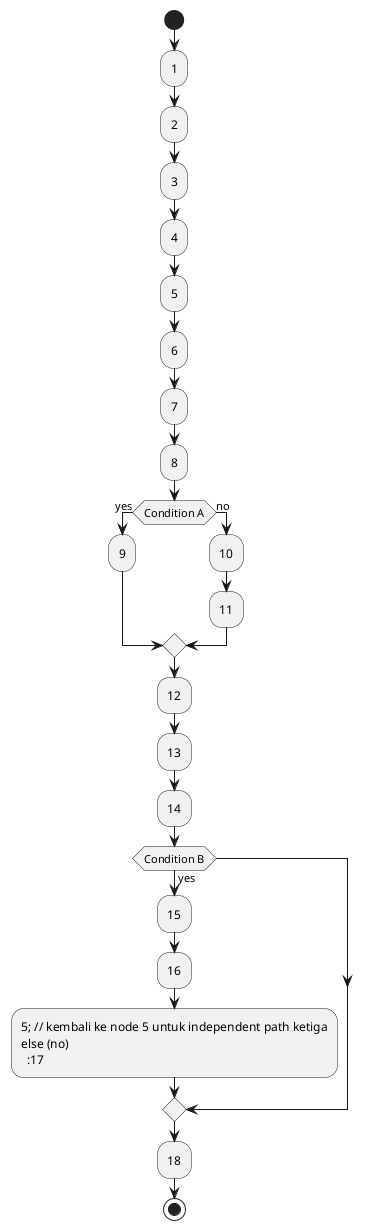 @startuml

start
:1;
:2;
:3;
:4;
:5;
:6;
:7;
:8;

if (Condition A) then (yes)
  :9;
else (no)
  :10;
  :11;
endif

:12;
:13;
:14;

if (Condition B) then (yes)
  :15;
  :16;
  :5; // kembali ke node 5 untuk independent path ketiga
else (no)
  :17;
endif

:18;
stop

@enduml
